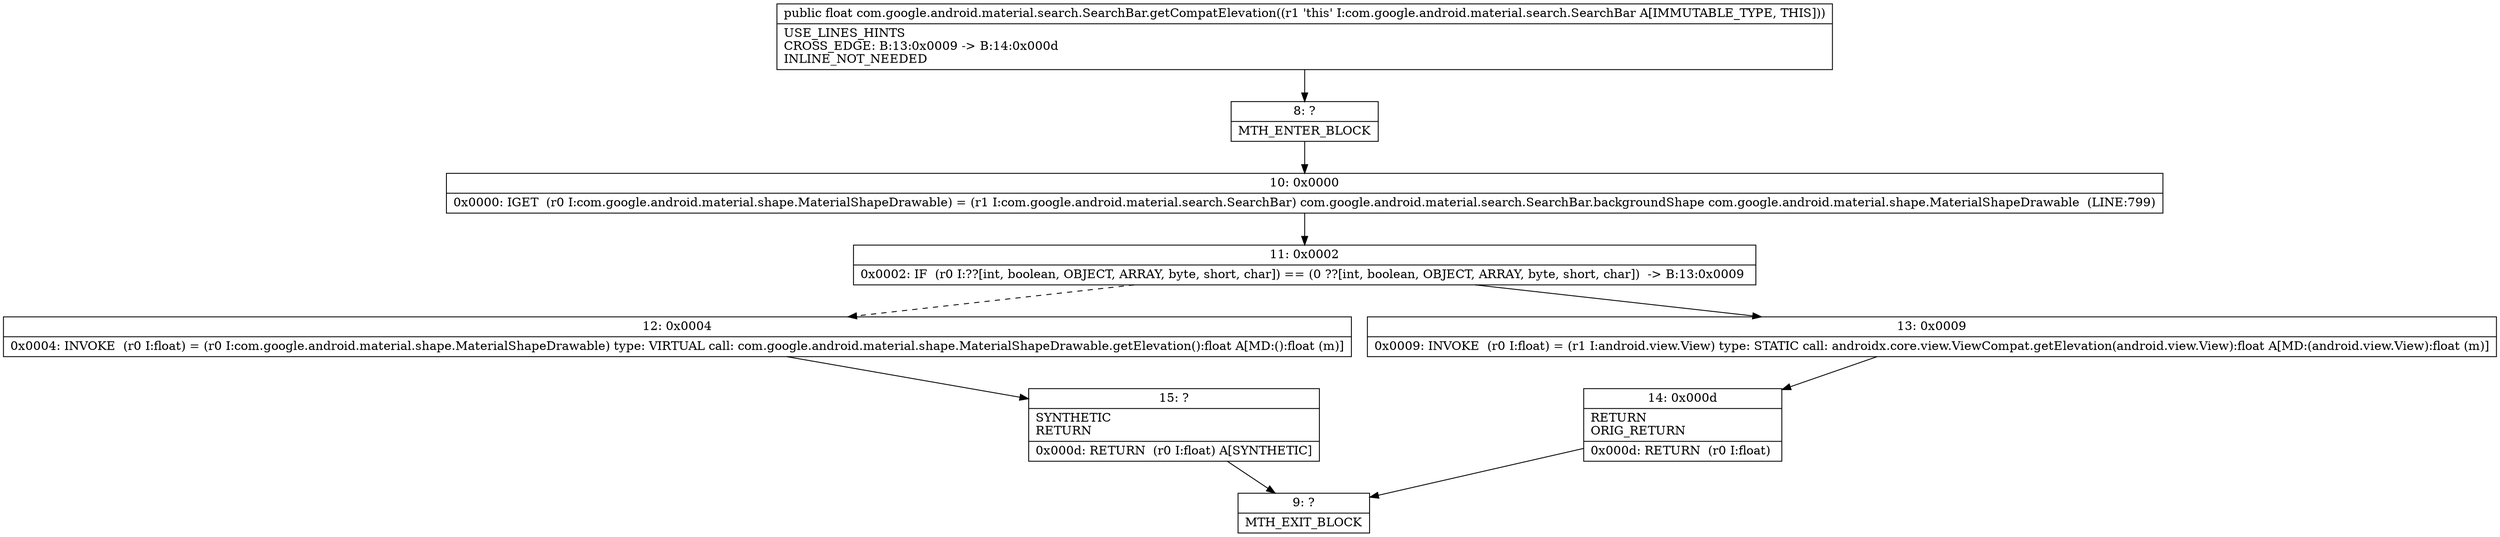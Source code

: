 digraph "CFG forcom.google.android.material.search.SearchBar.getCompatElevation()F" {
Node_8 [shape=record,label="{8\:\ ?|MTH_ENTER_BLOCK\l}"];
Node_10 [shape=record,label="{10\:\ 0x0000|0x0000: IGET  (r0 I:com.google.android.material.shape.MaterialShapeDrawable) = (r1 I:com.google.android.material.search.SearchBar) com.google.android.material.search.SearchBar.backgroundShape com.google.android.material.shape.MaterialShapeDrawable  (LINE:799)\l}"];
Node_11 [shape=record,label="{11\:\ 0x0002|0x0002: IF  (r0 I:??[int, boolean, OBJECT, ARRAY, byte, short, char]) == (0 ??[int, boolean, OBJECT, ARRAY, byte, short, char])  \-\> B:13:0x0009 \l}"];
Node_12 [shape=record,label="{12\:\ 0x0004|0x0004: INVOKE  (r0 I:float) = (r0 I:com.google.android.material.shape.MaterialShapeDrawable) type: VIRTUAL call: com.google.android.material.shape.MaterialShapeDrawable.getElevation():float A[MD:():float (m)]\l}"];
Node_15 [shape=record,label="{15\:\ ?|SYNTHETIC\lRETURN\l|0x000d: RETURN  (r0 I:float) A[SYNTHETIC]\l}"];
Node_9 [shape=record,label="{9\:\ ?|MTH_EXIT_BLOCK\l}"];
Node_13 [shape=record,label="{13\:\ 0x0009|0x0009: INVOKE  (r0 I:float) = (r1 I:android.view.View) type: STATIC call: androidx.core.view.ViewCompat.getElevation(android.view.View):float A[MD:(android.view.View):float (m)]\l}"];
Node_14 [shape=record,label="{14\:\ 0x000d|RETURN\lORIG_RETURN\l|0x000d: RETURN  (r0 I:float) \l}"];
MethodNode[shape=record,label="{public float com.google.android.material.search.SearchBar.getCompatElevation((r1 'this' I:com.google.android.material.search.SearchBar A[IMMUTABLE_TYPE, THIS]))  | USE_LINES_HINTS\lCROSS_EDGE: B:13:0x0009 \-\> B:14:0x000d\lINLINE_NOT_NEEDED\l}"];
MethodNode -> Node_8;Node_8 -> Node_10;
Node_10 -> Node_11;
Node_11 -> Node_12[style=dashed];
Node_11 -> Node_13;
Node_12 -> Node_15;
Node_15 -> Node_9;
Node_13 -> Node_14;
Node_14 -> Node_9;
}

